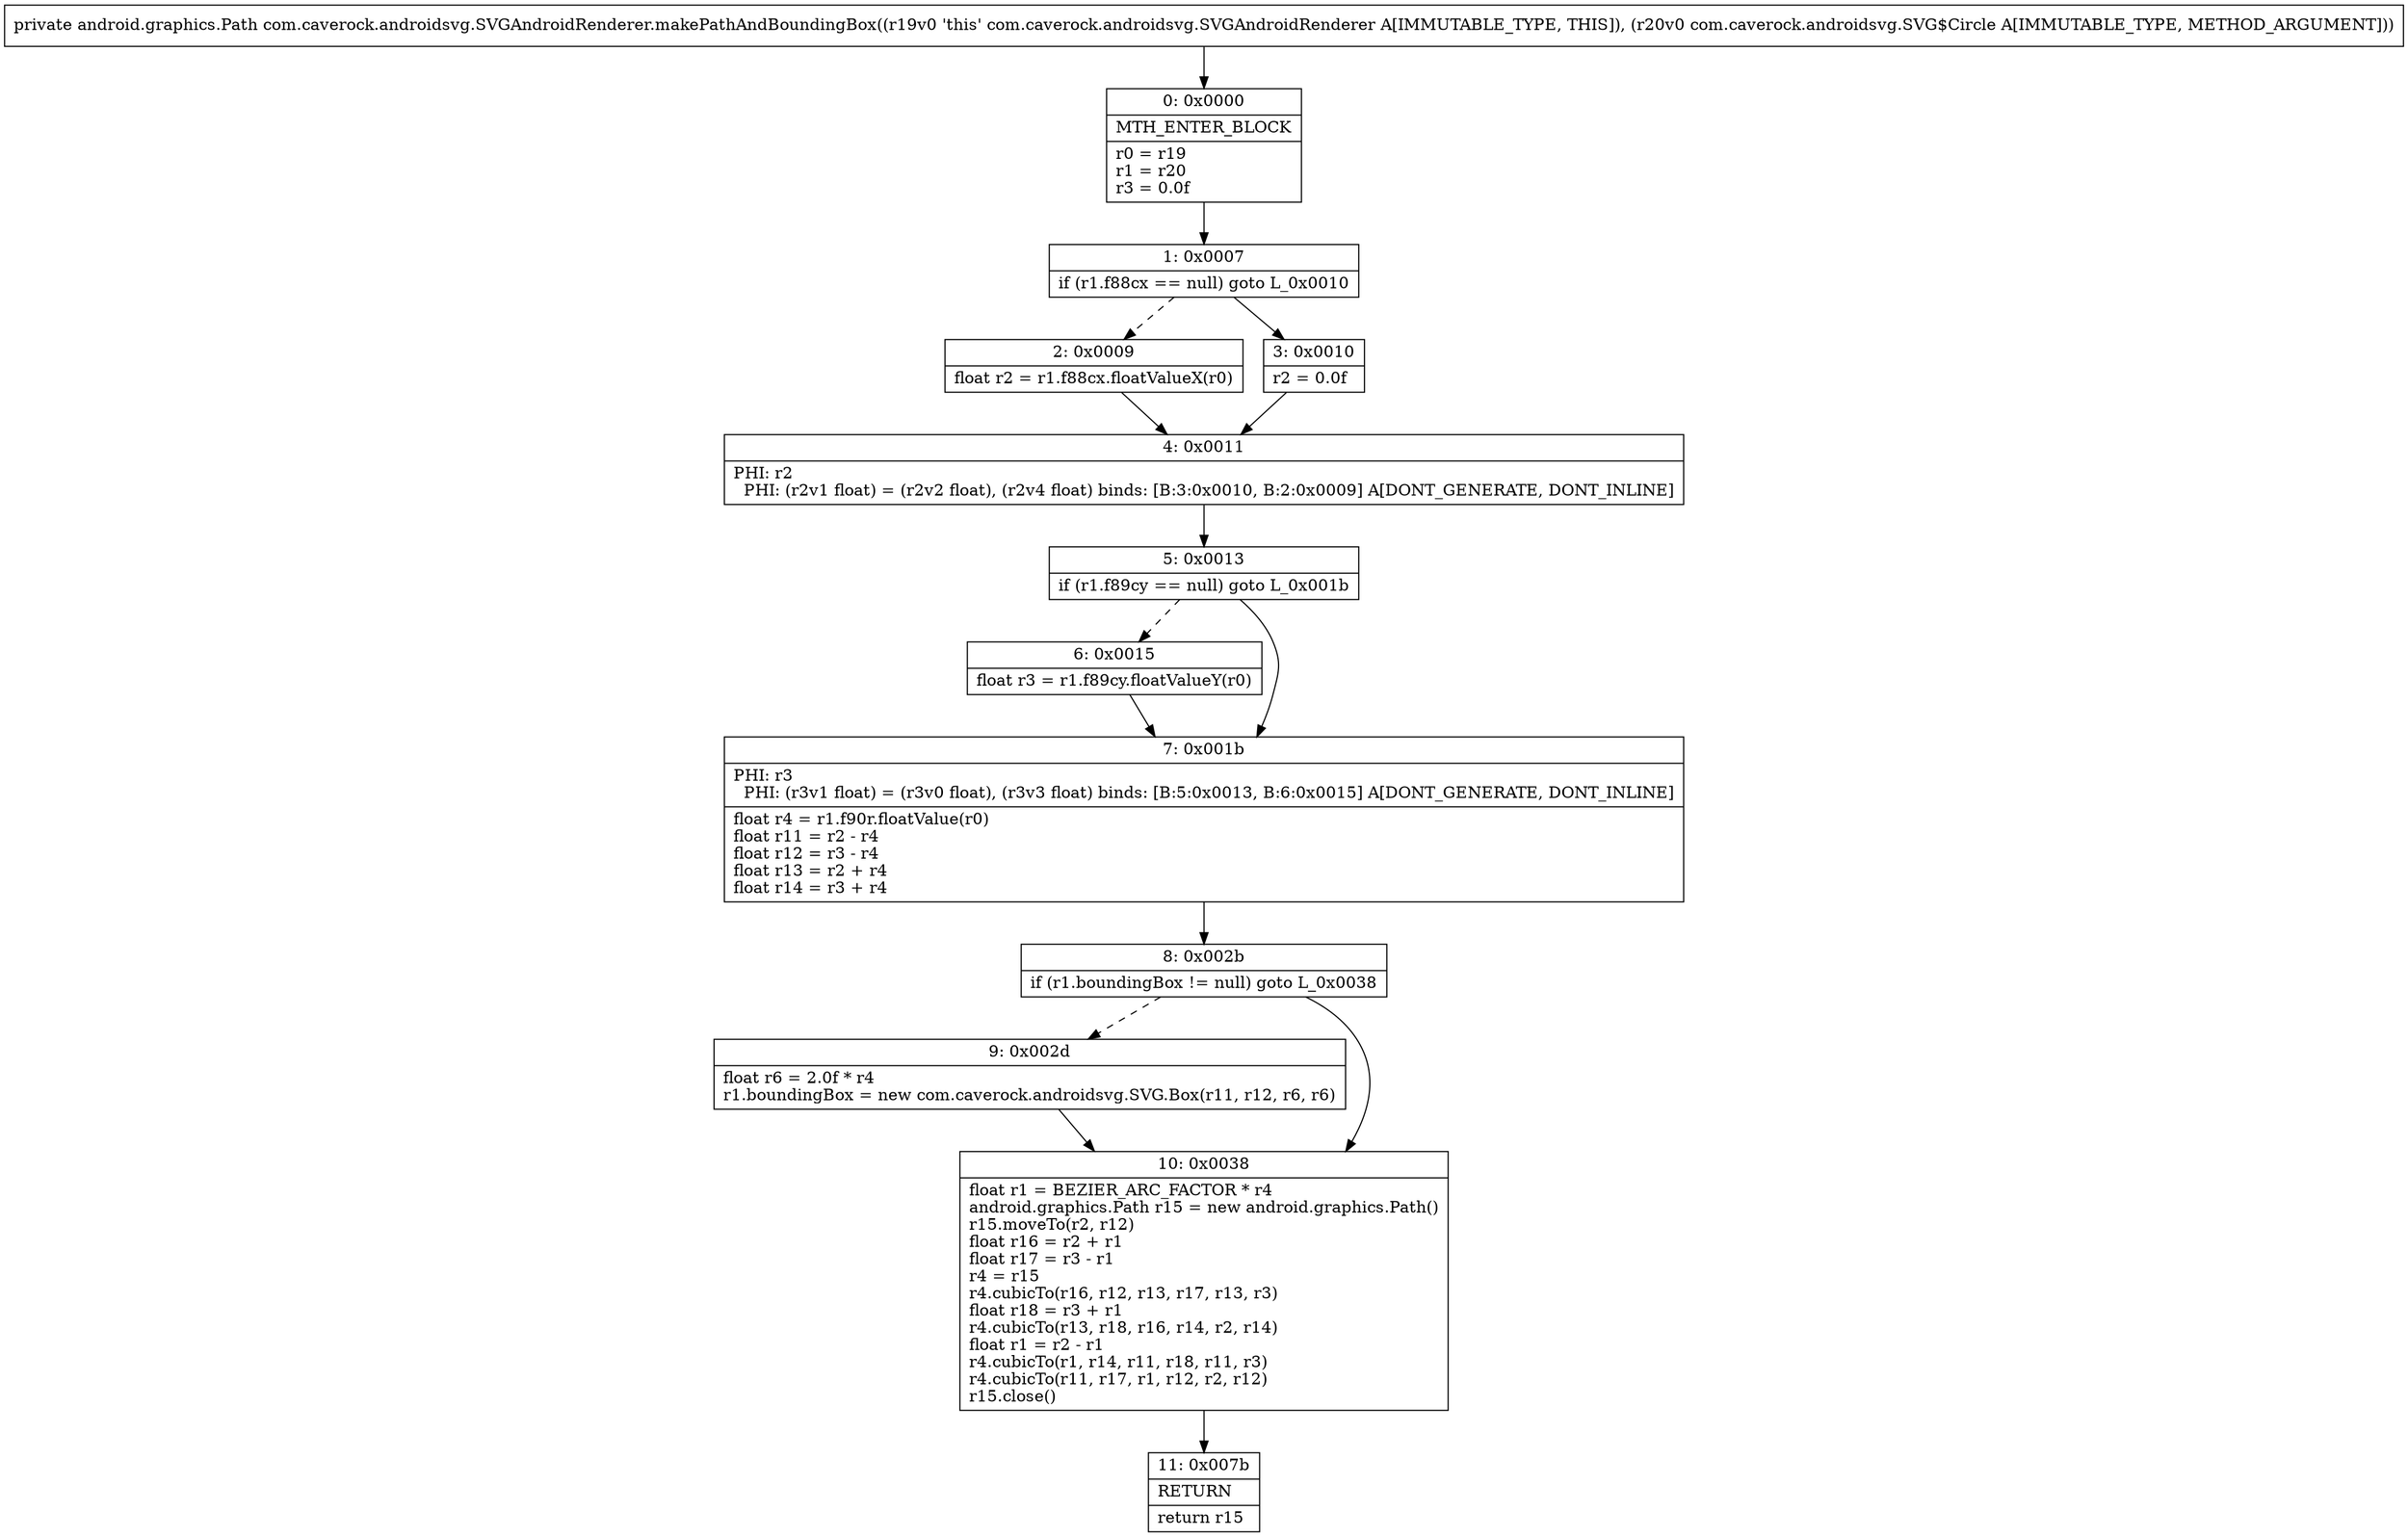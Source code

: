 digraph "CFG forcom.caverock.androidsvg.SVGAndroidRenderer.makePathAndBoundingBox(Lcom\/caverock\/androidsvg\/SVG$Circle;)Landroid\/graphics\/Path;" {
Node_0 [shape=record,label="{0\:\ 0x0000|MTH_ENTER_BLOCK\l|r0 = r19\lr1 = r20\lr3 = 0.0f\l}"];
Node_1 [shape=record,label="{1\:\ 0x0007|if (r1.f88cx == null) goto L_0x0010\l}"];
Node_2 [shape=record,label="{2\:\ 0x0009|float r2 = r1.f88cx.floatValueX(r0)\l}"];
Node_3 [shape=record,label="{3\:\ 0x0010|r2 = 0.0f\l}"];
Node_4 [shape=record,label="{4\:\ 0x0011|PHI: r2 \l  PHI: (r2v1 float) = (r2v2 float), (r2v4 float) binds: [B:3:0x0010, B:2:0x0009] A[DONT_GENERATE, DONT_INLINE]\l}"];
Node_5 [shape=record,label="{5\:\ 0x0013|if (r1.f89cy == null) goto L_0x001b\l}"];
Node_6 [shape=record,label="{6\:\ 0x0015|float r3 = r1.f89cy.floatValueY(r0)\l}"];
Node_7 [shape=record,label="{7\:\ 0x001b|PHI: r3 \l  PHI: (r3v1 float) = (r3v0 float), (r3v3 float) binds: [B:5:0x0013, B:6:0x0015] A[DONT_GENERATE, DONT_INLINE]\l|float r4 = r1.f90r.floatValue(r0)\lfloat r11 = r2 \- r4\lfloat r12 = r3 \- r4\lfloat r13 = r2 + r4\lfloat r14 = r3 + r4\l}"];
Node_8 [shape=record,label="{8\:\ 0x002b|if (r1.boundingBox != null) goto L_0x0038\l}"];
Node_9 [shape=record,label="{9\:\ 0x002d|float r6 = 2.0f * r4\lr1.boundingBox = new com.caverock.androidsvg.SVG.Box(r11, r12, r6, r6)\l}"];
Node_10 [shape=record,label="{10\:\ 0x0038|float r1 = BEZIER_ARC_FACTOR * r4\landroid.graphics.Path r15 = new android.graphics.Path()\lr15.moveTo(r2, r12)\lfloat r16 = r2 + r1\lfloat r17 = r3 \- r1\lr4 = r15\lr4.cubicTo(r16, r12, r13, r17, r13, r3)\lfloat r18 = r3 + r1\lr4.cubicTo(r13, r18, r16, r14, r2, r14)\lfloat r1 = r2 \- r1\lr4.cubicTo(r1, r14, r11, r18, r11, r3)\lr4.cubicTo(r11, r17, r1, r12, r2, r12)\lr15.close()\l}"];
Node_11 [shape=record,label="{11\:\ 0x007b|RETURN\l|return r15\l}"];
MethodNode[shape=record,label="{private android.graphics.Path com.caverock.androidsvg.SVGAndroidRenderer.makePathAndBoundingBox((r19v0 'this' com.caverock.androidsvg.SVGAndroidRenderer A[IMMUTABLE_TYPE, THIS]), (r20v0 com.caverock.androidsvg.SVG$Circle A[IMMUTABLE_TYPE, METHOD_ARGUMENT])) }"];
MethodNode -> Node_0;
Node_0 -> Node_1;
Node_1 -> Node_2[style=dashed];
Node_1 -> Node_3;
Node_2 -> Node_4;
Node_3 -> Node_4;
Node_4 -> Node_5;
Node_5 -> Node_6[style=dashed];
Node_5 -> Node_7;
Node_6 -> Node_7;
Node_7 -> Node_8;
Node_8 -> Node_9[style=dashed];
Node_8 -> Node_10;
Node_9 -> Node_10;
Node_10 -> Node_11;
}


